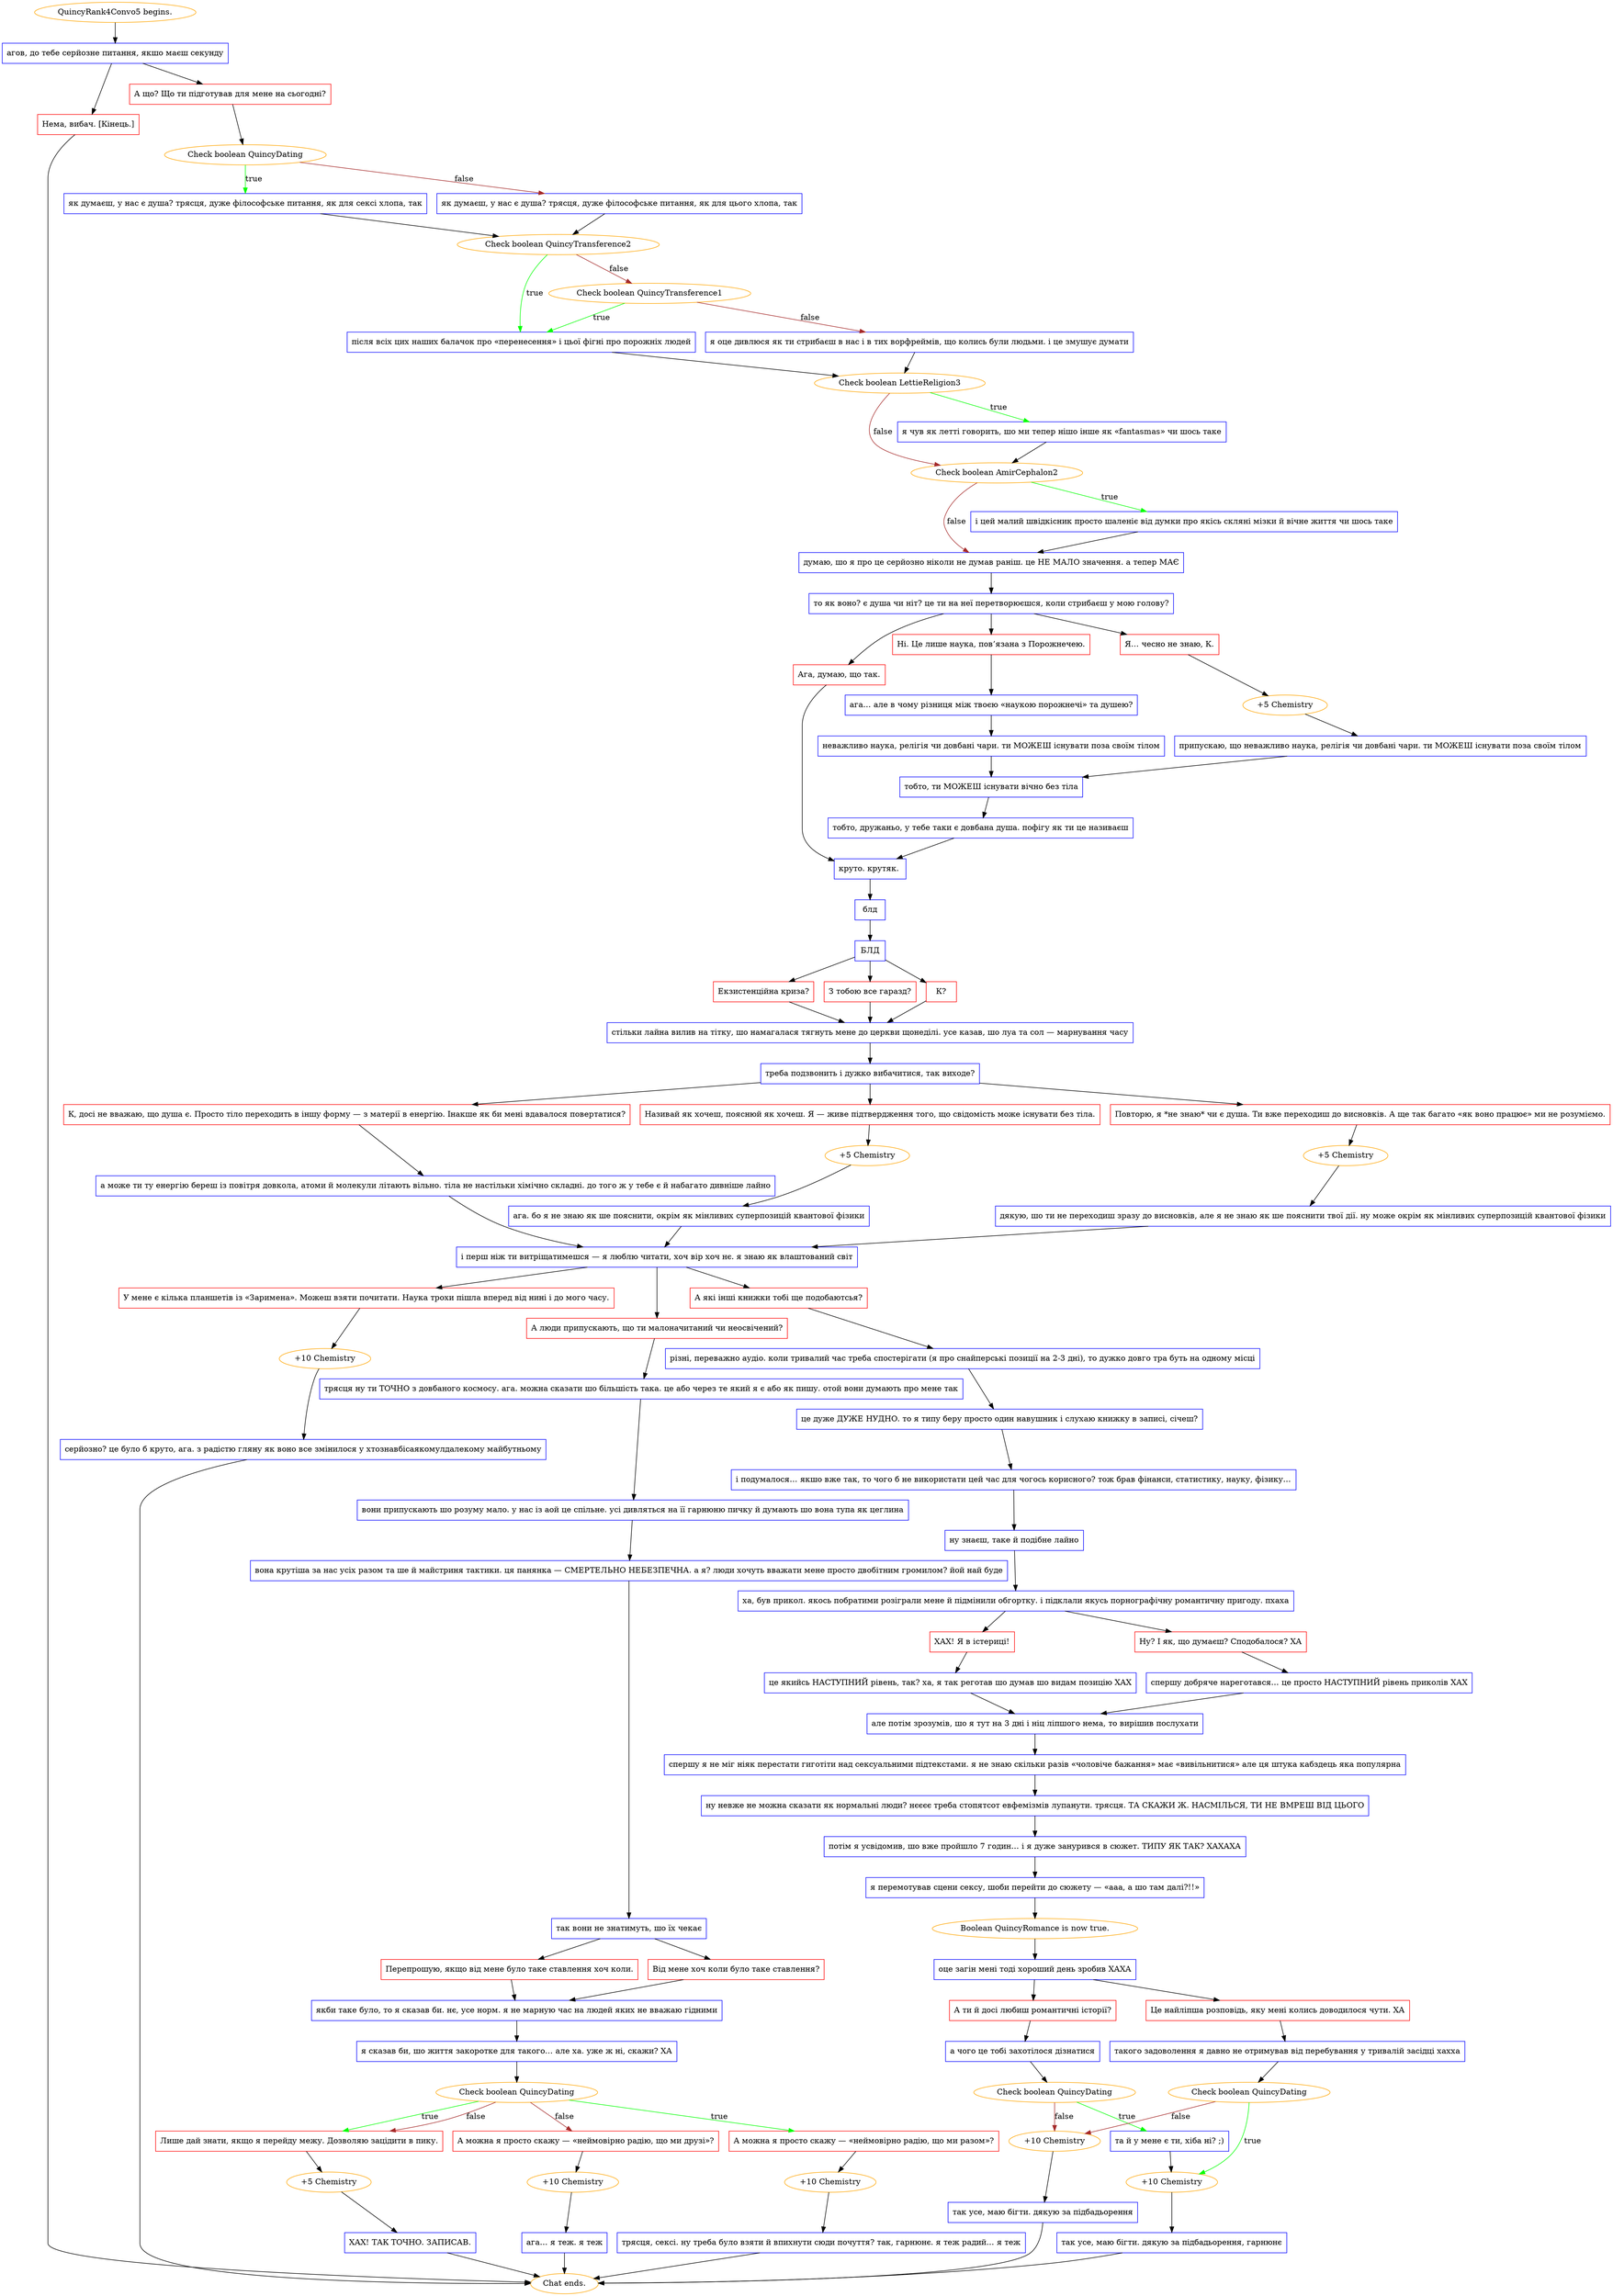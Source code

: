 digraph {
	"QuincyRank4Convo5 begins." [color=orange];
		"QuincyRank4Convo5 begins." -> j3703554933;
	j3703554933 [label="агов, до тебе серйозне питання, якшо маєш секунду",shape=box,color=blue];
		j3703554933 -> j2196700946;
		j3703554933 -> j1923348845;
	j2196700946 [label="А що? Що ти підготував для мене на сьогодні?",shape=box,color=red];
		j2196700946 -> j3530100524;
	j1923348845 [label="Нема, вибач. [Кінець.]",shape=box,color=red];
		j1923348845 -> "Chat ends.";
	j3530100524 [label="Check boolean QuincyDating",color=orange];
		j3530100524 -> j2283446291 [label=true,color=green];
		j3530100524 -> j2785345664 [label=false,color=brown];
	"Chat ends." [color=orange];
	j2283446291 [label="як думаєш, у нас є душа? трясця, дуже філософське питання, як для сексі хлопа, так",shape=box,color=blue];
		j2283446291 -> j259806786;
	j2785345664 [label="як думаєш, у нас є душа? трясця, дуже філософське питання, як для цього хлопа, так",shape=box,color=blue];
		j2785345664 -> j259806786;
	j259806786 [label="Check boolean QuincyTransference2",color=orange];
		j259806786 -> j975274756 [label=true,color=green];
		j259806786 -> j1149771852 [label=false,color=brown];
	j975274756 [label="після всіх цих наших балачок про «перенесення» і цьої фігні про порожніх людей",shape=box,color=blue];
		j975274756 -> j2783557560;
	j1149771852 [label="Check boolean QuincyTransference1",color=orange];
		j1149771852 -> j975274756 [label=true,color=green];
		j1149771852 -> j198243374 [label=false,color=brown];
	j2783557560 [label="Check boolean LettieReligion3",color=orange];
		j2783557560 -> j2300656984 [label=true,color=green];
		j2783557560 -> j1211153634 [label=false,color=brown];
	j198243374 [label="я оце дивлюся як ти стрибаєш в нас і в тих ворфреймів, що колись були людьми. і це змушує думати",shape=box,color=blue];
		j198243374 -> j2783557560;
	j2300656984 [label="я чув як летті говорить, шо ми тепер нішо інше як «fantasmas» чи шось таке",shape=box,color=blue];
		j2300656984 -> j1211153634;
	j1211153634 [label="Check boolean AmirCephalon2",color=orange];
		j1211153634 -> j2620183128 [label=true,color=green];
		j1211153634 -> j2015762147 [label=false,color=brown];
	j2620183128 [label="і цей малий швідкісник просто шаленіє від думки про якісь скляні мізки й вічне життя чи шось таке",shape=box,color=blue];
		j2620183128 -> j2015762147;
	j2015762147 [label="думаю, шо я про це серйозно ніколи не думав раніш. це НЕ МАЛО значення. а тепер МАЄ",shape=box,color=blue];
		j2015762147 -> j3635724423;
	j3635724423 [label="то як воно? є душа чи ніт? це ти на неї перетворюєшся, коли стрибаєш у мою голову?",shape=box,color=blue];
		j3635724423 -> j3403073436;
		j3635724423 -> j3444486506;
		j3635724423 -> j3276836366;
	j3403073436 [label="Ага, думаю, що так.",shape=box,color=red];
		j3403073436 -> j2176419243;
	j3444486506 [label="Ні. Це лише наука, пов’язана з Порожнечею.",shape=box,color=red];
		j3444486506 -> j3188385286;
	j3276836366 [label="Я… чесно не знаю, К.",shape=box,color=red];
		j3276836366 -> j1857802005;
	j2176419243 [label="круто. крутяк. ",shape=box,color=blue];
		j2176419243 -> j1037509121;
	j3188385286 [label="ага… але в чому різниця між твоєю «наукою порожнечі» та душею?",shape=box,color=blue];
		j3188385286 -> j4017654337;
	j1857802005 [label="+5 Chemistry",color=orange];
		j1857802005 -> j4121748972;
	j1037509121 [label="блд",shape=box,color=blue];
		j1037509121 -> j2870802222;
	j4017654337 [label="неважливо наука, релігія чи довбані чари. ти МОЖЕШ існувати поза своїм тілом",shape=box,color=blue];
		j4017654337 -> j3546445860;
	j4121748972 [label="припускаю, що неважливо наука, релігія чи довбані чари. ти МОЖЕШ існувати поза своїм тілом",shape=box,color=blue];
		j4121748972 -> j3546445860;
	j2870802222 [label="БЛД",shape=box,color=blue];
		j2870802222 -> j3746616026;
		j2870802222 -> j3236039550;
		j2870802222 -> j3841140472;
	j3546445860 [label="тобто, ти МОЖЕШ існувати вічно без тіла",shape=box,color=blue];
		j3546445860 -> j455900285;
	j3746616026 [label="Екзистенційна криза?",shape=box,color=red];
		j3746616026 -> j575561774;
	j3236039550 [label="З тобою все гаразд?",shape=box,color=red];
		j3236039550 -> j575561774;
	j3841140472 [label="К?",shape=box,color=red];
		j3841140472 -> j575561774;
	j455900285 [label="тобто, дружаньо, у тебе таки є довбана душа. пофігу як ти це називаєш",shape=box,color=blue];
		j455900285 -> j2176419243;
	j575561774 [label="стільки лайна вилив на тітку, шо намагалася тягнуть мене до церкви щонеділі. усе казав, шо луа та сол — марнування часу",shape=box,color=blue];
		j575561774 -> j4144836404;
	j4144836404 [label="треба подзвонить і дужко вибачитися, так виходе?",shape=box,color=blue];
		j4144836404 -> j3368686941;
		j4144836404 -> j4095781709;
		j4144836404 -> j2539876927;
	j3368686941 [label="Називай як хочеш, пояснюй як хочеш. Я — живе підтвердження того, що свідомість може існувати без тіла.",shape=box,color=red];
		j3368686941 -> j3279583339;
	j4095781709 [label="Повторю, я *не знаю* чи є душа. Ти вже переходиш до висновків. А ще так багато «як воно працює» ми не розуміємо.",shape=box,color=red];
		j4095781709 -> j1476326270;
	j2539876927 [label="К, досі не вважаю, що душа є. Просто тіло переходить в іншу форму — з матерії в енергію. Інакше як би мені вдавалося повертатися?",shape=box,color=red];
		j2539876927 -> j2665945328;
	j3279583339 [label="+5 Chemistry",color=orange];
		j3279583339 -> j2675588521;
	j1476326270 [label="+5 Chemistry",color=orange];
		j1476326270 -> j1732415138;
	j2665945328 [label="а може ти ту енергію береш із повітря довкола, атоми й молекули літають вільно. тіла не настільки хімічно складні. до того ж у тебе є й набагато дивніше лайно",shape=box,color=blue];
		j2665945328 -> j941253911;
	j2675588521 [label="ага. бо я не знаю як ше пояснити, окрім як мінливих суперпозицій квантової фізики",shape=box,color=blue];
		j2675588521 -> j941253911;
	j1732415138 [label="дякую, шо ти не переходиш зразу до висновків, але я не знаю як ше пояснити твої дії. ну може окрім як мінливих суперпозицій квантової фізики",shape=box,color=blue];
		j1732415138 -> j941253911;
	j941253911 [label="і перш ніж ти витріщатимешся — я люблю читати, хоч вір хоч нє. я знаю як влаштований світ",shape=box,color=blue];
		j941253911 -> j2567792969;
		j941253911 -> j1615918364;
		j941253911 -> j261234497;
	j2567792969 [label="У мене є кілька планшетів із «Заримена». Можеш взяти почитати. Наука трохи пішла вперед від нині і до мого часу.",shape=box,color=red];
		j2567792969 -> j1723711337;
	j1615918364 [label="А які інші книжки тобі ще подобаютсья?",shape=box,color=red];
		j1615918364 -> j2844202284;
	j261234497 [label="А люди припускають, що ти малоначитаний чи неосвічений?",shape=box,color=red];
		j261234497 -> j1470973468;
	j1723711337 [label="+10 Chemistry",color=orange];
		j1723711337 -> j4138220534;
	j2844202284 [label="різні, переважно аудіо. коли тривалий час треба спостерігати (я про снайперські позиції на 2-3 дні), то дужко довго тра буть на одному місці",shape=box,color=blue];
		j2844202284 -> j1973729269;
	j1470973468 [label="трясця ну ти ТОЧНО з довбаного космосу. ага. можна сказати шо більшість така. це або через те який я є або як пишу. отой вони думають про мене так",shape=box,color=blue];
		j1470973468 -> j2220468899;
	j4138220534 [label="cерйозно? це було б круто, ага. з радістю гляну як воно все змінилося у хтознавбісаякомулдалекому майбутньому",shape=box,color=blue];
		j4138220534 -> "Chat ends.";
	j1973729269 [label="це дуже ДУЖЕ НУДНО. то я типу беру просто один навушник і слухаю книжку в записі, січеш?",shape=box,color=blue];
		j1973729269 -> j1670233078;
	j2220468899 [label="вони припускають шо розуму мало. у нас із аой це спільне. усі дивляться на її гарнюню пичку й думають шо вона тупа як цеглина",shape=box,color=blue];
		j2220468899 -> j1490516344;
	j1670233078 [label="і подумалося… якшо вже так, то чого б не використати цей час для чогось корисного? тож брав фінанси, статистику, науку, фізику…",shape=box,color=blue];
		j1670233078 -> j2625607060;
	j1490516344 [label="вона крутіша за нас усіх разом та ше й майстриня тактики. ця панянка — СМЕРТЕЛЬНО НЕБЕЗПЕЧНА. а я? люди хочуть вважати мене просто двобітним громилом? йой най буде",shape=box,color=blue];
		j1490516344 -> j411402402;
	j2625607060 [label="ну знаєш, таке й подібне лайно",shape=box,color=blue];
		j2625607060 -> j1188918545;
	j411402402 [label="так вони не знатимуть, шо їх чекає",shape=box,color=blue];
		j411402402 -> j767442205;
		j411402402 -> j3854372508;
	j1188918545 [label="ха, був прикол. якось побратими розіграли мене й підмінили обгортку. і підклали якусь порнографічну романтичну пригоду. пхаха",shape=box,color=blue];
		j1188918545 -> j1070530119;
		j1188918545 -> j1533001963;
	j767442205 [label="Від мене хоч коли було таке ставлення?",shape=box,color=red];
		j767442205 -> j3489677901;
	j3854372508 [label="Перепрошую, якщо від мене було таке ставлення хоч коли.",shape=box,color=red];
		j3854372508 -> j3489677901;
	j1070530119 [label="ХАХ! Я в істериці!",shape=box,color=red];
		j1070530119 -> j2754931129;
	j1533001963 [label="Ну? І як, що думаєш? Сподобалося? ХА",shape=box,color=red];
		j1533001963 -> j3958476198;
	j3489677901 [label="якби таке було, то я сказав би. нє, усе норм. я не марную час на людей яких не вважаю гідними",shape=box,color=blue];
		j3489677901 -> j2472789260;
	j2754931129 [label="це якийсь НАСТУПНИЙ рівень, так? ха, я так реготав шо думав шо видам позицію ХАХ",shape=box,color=blue];
		j2754931129 -> j3508208179;
	j3958476198 [label="спершу добряче нареготався… це просто НАСТУПНИЙ рівень приколів ХАХ",shape=box,color=blue];
		j3958476198 -> j3508208179;
	j2472789260 [label="я сказав би, шо життя закоротке для такого… але ха. уже ж ні, скажи? ХА",shape=box,color=blue];
		j2472789260 -> j2261954600;
	j3508208179 [label="але потім зрозумів, шо я тут на 3 дні і ніц ліпшого нема, то вирішив послухати",shape=box,color=blue];
		j3508208179 -> j775059909;
	j2261954600 [label="Check boolean QuincyDating",color=orange];
		j2261954600 -> j2859876910 [label=true,color=green];
		j2261954600 -> j2352560922 [label=true,color=green];
		j2261954600 -> j669347752 [label=false,color=brown];
		j2261954600 -> j2352560922 [label=false,color=brown];
	j775059909 [label="спершу я не міг ніяк перестати гиготіти над сексуальними підтекстами. я не знаю скільки разів «чоловіче бажання» має «вивільнитися» але ця штука кабздець яка популярна",shape=box,color=blue];
		j775059909 -> j3876746893;
	j2859876910 [label="А можна я просто скажу — «неймовірно радію, що ми разом»?",shape=box,color=red];
		j2859876910 -> j1700673754;
	j2352560922 [label="Лише дай знати, якщо я перейду межу. Дозволяю зацідити в пику.",shape=box,color=red];
		j2352560922 -> j3878400278;
	j669347752 [label="А можна я просто скажу — «неймовірно радію, що ми друзі»?",shape=box,color=red];
		j669347752 -> j3056070855;
	j3876746893 [label="ну невже не можна сказати як нормальні люди? нєєєє треба стопятсот евфемізмів лупанути. трясця. ТА СКАЖИ Ж. НАСМІЛЬСЯ, ТИ НЕ ВМРЕШ ВІД ЦЬОГО",shape=box,color=blue];
		j3876746893 -> j303495956;
	j1700673754 [label="+10 Chemistry",color=orange];
		j1700673754 -> j780610797;
	j3878400278 [label="+5 Chemistry",color=orange];
		j3878400278 -> j1811662703;
	j3056070855 [label="+10 Chemistry",color=orange];
		j3056070855 -> j3888569351;
	j303495956 [label="потім я усвідомив, шо вже пройшло 7 годин… і я дуже занурився в сюжет. ТИПУ ЯК ТАК? ХАХАХА",shape=box,color=blue];
		j303495956 -> j1405364918;
	j780610797 [label="трясця, сексі. ну треба було взяти й впихнути сюди почуття? так, гарнюнє. я теж радий… я теж",shape=box,color=blue];
		j780610797 -> "Chat ends.";
	j1811662703 [label="ХАХ! ТАК ТОЧНО. ЗАПИСАВ.",shape=box,color=blue];
		j1811662703 -> "Chat ends.";
	j3888569351 [label="ага… я теж. я теж",shape=box,color=blue];
		j3888569351 -> "Chat ends.";
	j1405364918 [label="я перемотував сцени сексу, шоби перейти до сюжету — «ааа, а шо там далі?!!»",shape=box,color=blue];
		j1405364918 -> j1047052325;
	j1047052325 [label="Boolean QuincyRomance is now true.",color=orange];
		j1047052325 -> j1906902239;
	j1906902239 [label="оце загін мені тоді хороший день зробив ХАХА",shape=box,color=blue];
		j1906902239 -> j1744418271;
		j1906902239 -> j2396226323;
	j1744418271 [label="А ти й досі любиш романтичні історії?",shape=box,color=red];
		j1744418271 -> j2806890659;
	j2396226323 [label="Це найліпша розповідь, яку мені колись доводилося чути. ХА",shape=box,color=red];
		j2396226323 -> j1055308878;
	j2806890659 [label="а чого це тобі захотілося дізнатися",shape=box,color=blue];
		j2806890659 -> j349086041;
	j1055308878 [label="такого задоволення я давно не отримував від перебування у тривалій засідці хахха",shape=box,color=blue];
		j1055308878 -> j1928793629;
	j349086041 [label="Check boolean QuincyDating",color=orange];
		j349086041 -> j612666434 [label=true,color=green];
		j349086041 -> j3978347458 [label=false,color=brown];
	j1928793629 [label="Check boolean QuincyDating",color=orange];
		j1928793629 -> j1383790061 [label=true,color=green];
		j1928793629 -> j3978347458 [label=false,color=brown];
	j612666434 [label="та й у мене є ти, хіба ні? ;)",shape=box,color=blue];
		j612666434 -> j1383790061;
	j3978347458 [label="+10 Chemistry",color=orange];
		j3978347458 -> j2900413178;
	j1383790061 [label="+10 Chemistry",color=orange];
		j1383790061 -> j1935020203;
	j2900413178 [label="так усе, маю бігти. дякую за підбадьорення",shape=box,color=blue];
		j2900413178 -> "Chat ends.";
	j1935020203 [label="так усе, маю бігти. дякую за підбадьорення, гарнюнє",shape=box,color=blue];
		j1935020203 -> "Chat ends.";
}